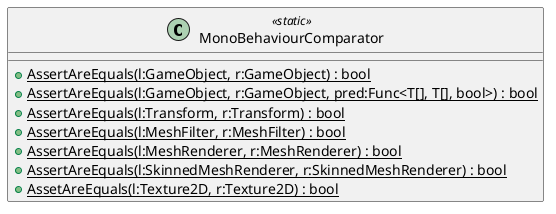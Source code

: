 @startuml
class MonoBehaviourComparator <<static>> {
    + {static} AssertAreEquals(l:GameObject, r:GameObject) : bool
    + {static} AssertAreEquals(l:GameObject, r:GameObject, pred:Func<T[], T[], bool>) : bool
    + {static} AssertAreEquals(l:Transform, r:Transform) : bool
    + {static} AssertAreEquals(l:MeshFilter, r:MeshFilter) : bool
    + {static} AssertAreEquals(l:MeshRenderer, r:MeshRenderer) : bool
    + {static} AssertAreEquals(l:SkinnedMeshRenderer, r:SkinnedMeshRenderer) : bool
    + {static} AssetAreEquals(l:Texture2D, r:Texture2D) : bool
}
@enduml
